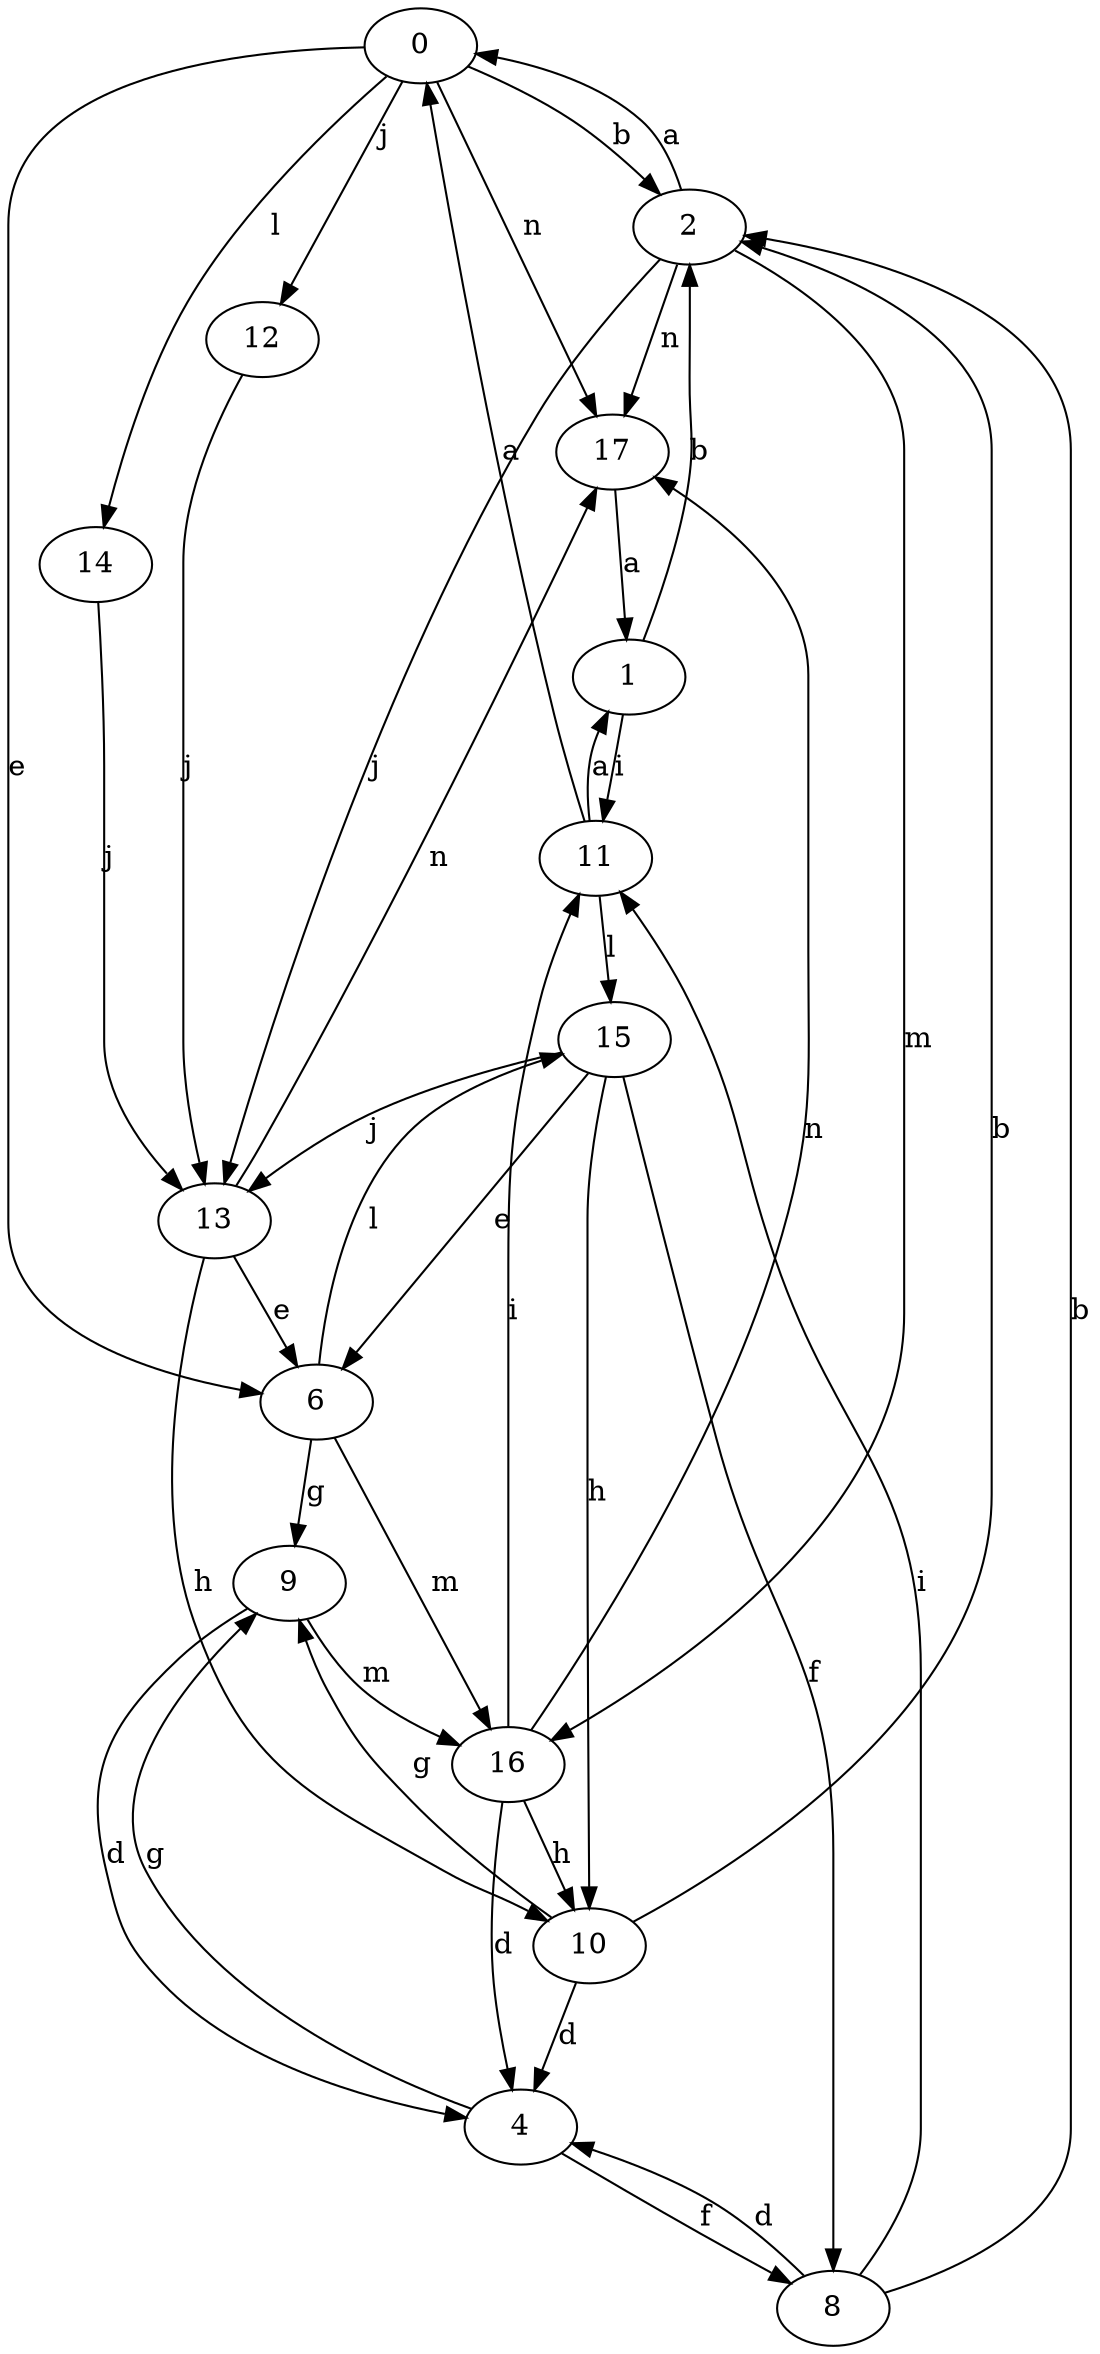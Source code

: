 strict digraph  {
0;
1;
2;
4;
6;
8;
9;
10;
11;
12;
13;
14;
15;
16;
17;
0 -> 2  [label=b];
0 -> 6  [label=e];
0 -> 12  [label=j];
0 -> 14  [label=l];
0 -> 17  [label=n];
1 -> 2  [label=b];
1 -> 11  [label=i];
2 -> 0  [label=a];
2 -> 13  [label=j];
2 -> 16  [label=m];
2 -> 17  [label=n];
4 -> 8  [label=f];
4 -> 9  [label=g];
6 -> 9  [label=g];
6 -> 15  [label=l];
6 -> 16  [label=m];
8 -> 2  [label=b];
8 -> 4  [label=d];
8 -> 11  [label=i];
9 -> 4  [label=d];
9 -> 16  [label=m];
10 -> 2  [label=b];
10 -> 4  [label=d];
10 -> 9  [label=g];
11 -> 0  [label=a];
11 -> 1  [label=a];
11 -> 15  [label=l];
12 -> 13  [label=j];
13 -> 6  [label=e];
13 -> 10  [label=h];
13 -> 17  [label=n];
14 -> 13  [label=j];
15 -> 6  [label=e];
15 -> 8  [label=f];
15 -> 10  [label=h];
15 -> 13  [label=j];
16 -> 4  [label=d];
16 -> 10  [label=h];
16 -> 11  [label=i];
16 -> 17  [label=n];
17 -> 1  [label=a];
}
